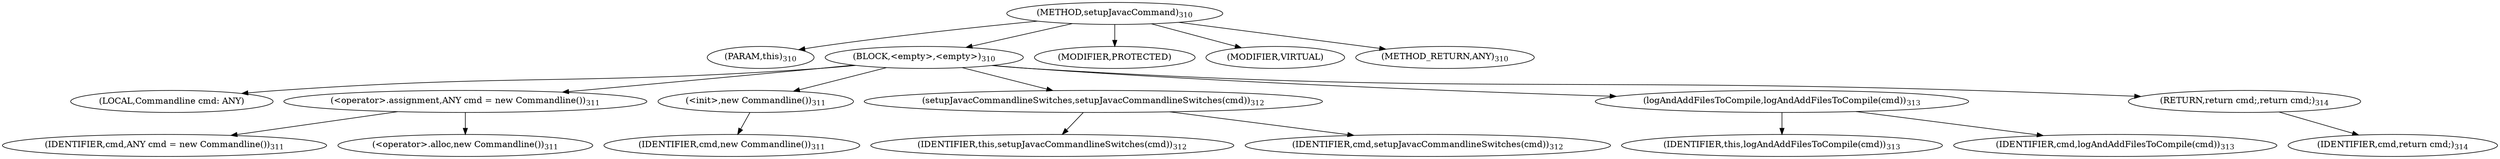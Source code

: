 digraph "setupJavacCommand" {  
"809" [label = <(METHOD,setupJavacCommand)<SUB>310</SUB>> ]
"17" [label = <(PARAM,this)<SUB>310</SUB>> ]
"810" [label = <(BLOCK,&lt;empty&gt;,&lt;empty&gt;)<SUB>310</SUB>> ]
"15" [label = <(LOCAL,Commandline cmd: ANY)> ]
"811" [label = <(&lt;operator&gt;.assignment,ANY cmd = new Commandline())<SUB>311</SUB>> ]
"812" [label = <(IDENTIFIER,cmd,ANY cmd = new Commandline())<SUB>311</SUB>> ]
"813" [label = <(&lt;operator&gt;.alloc,new Commandline())<SUB>311</SUB>> ]
"814" [label = <(&lt;init&gt;,new Commandline())<SUB>311</SUB>> ]
"14" [label = <(IDENTIFIER,cmd,new Commandline())<SUB>311</SUB>> ]
"815" [label = <(setupJavacCommandlineSwitches,setupJavacCommandlineSwitches(cmd))<SUB>312</SUB>> ]
"16" [label = <(IDENTIFIER,this,setupJavacCommandlineSwitches(cmd))<SUB>312</SUB>> ]
"816" [label = <(IDENTIFIER,cmd,setupJavacCommandlineSwitches(cmd))<SUB>312</SUB>> ]
"817" [label = <(logAndAddFilesToCompile,logAndAddFilesToCompile(cmd))<SUB>313</SUB>> ]
"18" [label = <(IDENTIFIER,this,logAndAddFilesToCompile(cmd))<SUB>313</SUB>> ]
"818" [label = <(IDENTIFIER,cmd,logAndAddFilesToCompile(cmd))<SUB>313</SUB>> ]
"819" [label = <(RETURN,return cmd;,return cmd;)<SUB>314</SUB>> ]
"820" [label = <(IDENTIFIER,cmd,return cmd;)<SUB>314</SUB>> ]
"821" [label = <(MODIFIER,PROTECTED)> ]
"822" [label = <(MODIFIER,VIRTUAL)> ]
"823" [label = <(METHOD_RETURN,ANY)<SUB>310</SUB>> ]
  "809" -> "17" 
  "809" -> "810" 
  "809" -> "821" 
  "809" -> "822" 
  "809" -> "823" 
  "810" -> "15" 
  "810" -> "811" 
  "810" -> "814" 
  "810" -> "815" 
  "810" -> "817" 
  "810" -> "819" 
  "811" -> "812" 
  "811" -> "813" 
  "814" -> "14" 
  "815" -> "16" 
  "815" -> "816" 
  "817" -> "18" 
  "817" -> "818" 
  "819" -> "820" 
}
